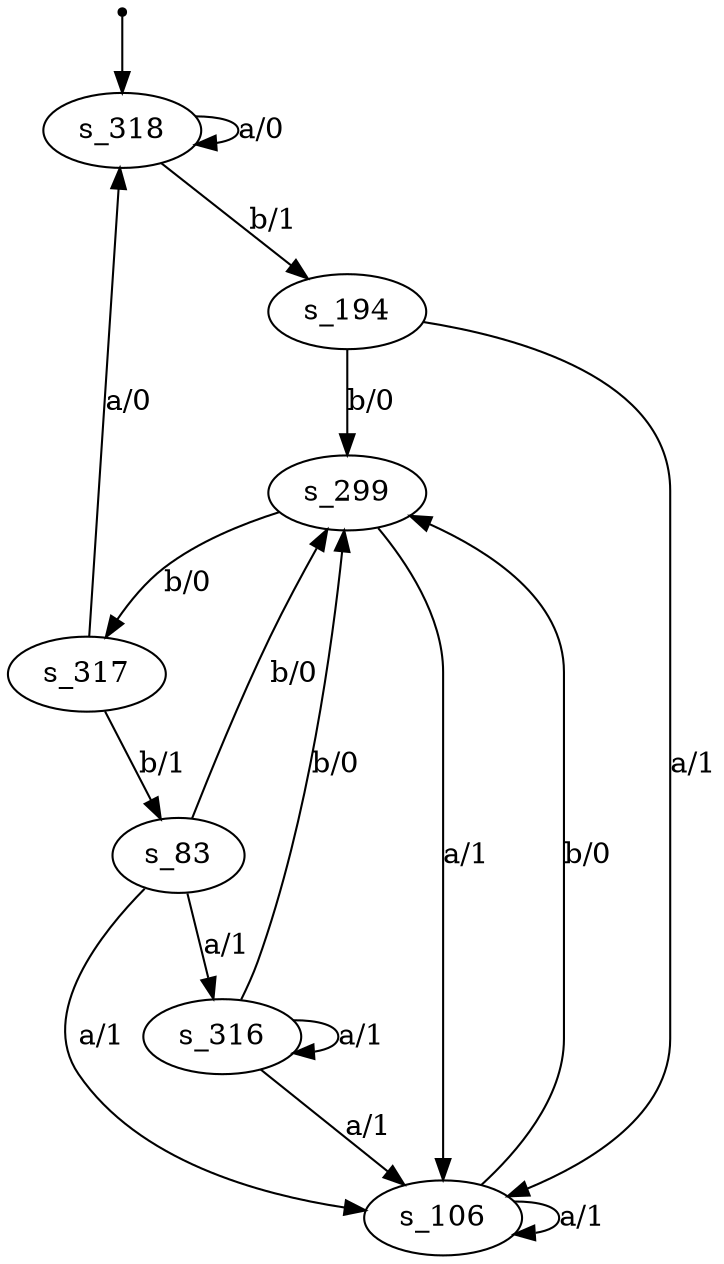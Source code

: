digraph fsm {
	s_318 [root=true]
	s_194
	s_299
	s_317
	s_106
	s_83
	s_316
	qi [shape = point]
	qi -> s_318
	s_318 -> s_194 [label="b/1"]
	s_194 -> s_299 [label="b/0"]
	s_299 -> s_317 [label="b/0"]
	s_317 -> s_318 [label="a/0"]
	s_318 -> s_318 [label="a/0"]
	s_194 -> s_106 [label="a/1"]
	s_106 -> s_299 [label="b/0"]
	s_299 -> s_106 [label="a/1"]
	s_106 -> s_106 [label="a/1"]
	s_317 -> s_83 [label="b/1"]
	s_83 -> s_299 [label="b/0"]
	s_83 -> s_316 [label="a/1"]
	s_316 -> s_316 [label="a/1"]
	s_316 -> s_106 [label="a/1"]
	s_83 -> s_106 [label="a/1"]
	s_316 -> s_299 [label="b/0"]
}
